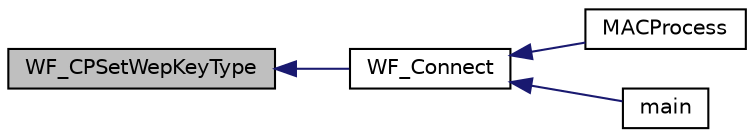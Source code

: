 digraph "WF_CPSetWepKeyType"
{
  edge [fontname="Helvetica",fontsize="10",labelfontname="Helvetica",labelfontsize="10"];
  node [fontname="Helvetica",fontsize="10",shape=record];
  rankdir="LR";
  Node1 [label="WF_CPSetWepKeyType",height=0.2,width=0.4,color="black", fillcolor="grey75", style="filled", fontcolor="black"];
  Node1 -> Node2 [dir="back",color="midnightblue",fontsize="10",style="solid"];
  Node2 [label="WF_Connect",height=0.2,width=0.4,color="black", fillcolor="white", style="filled",URL="$_main_demo_8c.html#a112a0c7a8a37f72cab76a6fcd3f4a4e1"];
  Node2 -> Node3 [dir="back",color="midnightblue",fontsize="10",style="solid"];
  Node3 [label="MACProcess",height=0.2,width=0.4,color="black", fillcolor="white", style="filled",URL="$_w_f_mac_8c.html#a74c4ae494d118879a5d3798a74c3b905"];
  Node2 -> Node4 [dir="back",color="midnightblue",fontsize="10",style="solid"];
  Node4 [label="main",height=0.2,width=0.4,color="black", fillcolor="white", style="filled",URL="$_main_demo_8c.html#a6288eba0f8e8ad3ab1544ad731eb7667"];
}
